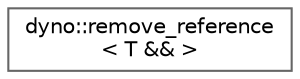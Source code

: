digraph "Graphical Class Hierarchy"
{
 // LATEX_PDF_SIZE
  bgcolor="transparent";
  edge [fontname=Helvetica,fontsize=10,labelfontname=Helvetica,labelfontsize=10];
  node [fontname=Helvetica,fontsize=10,shape=box,height=0.2,width=0.4];
  rankdir="LR";
  Node0 [id="Node000000",label="dyno::remove_reference\l\< T && \>",height=0.2,width=0.4,color="grey40", fillcolor="white", style="filled",URL="$structdyno_1_1remove__reference_3_01_t_01_6_6_01_4.html",tooltip=" "];
}
